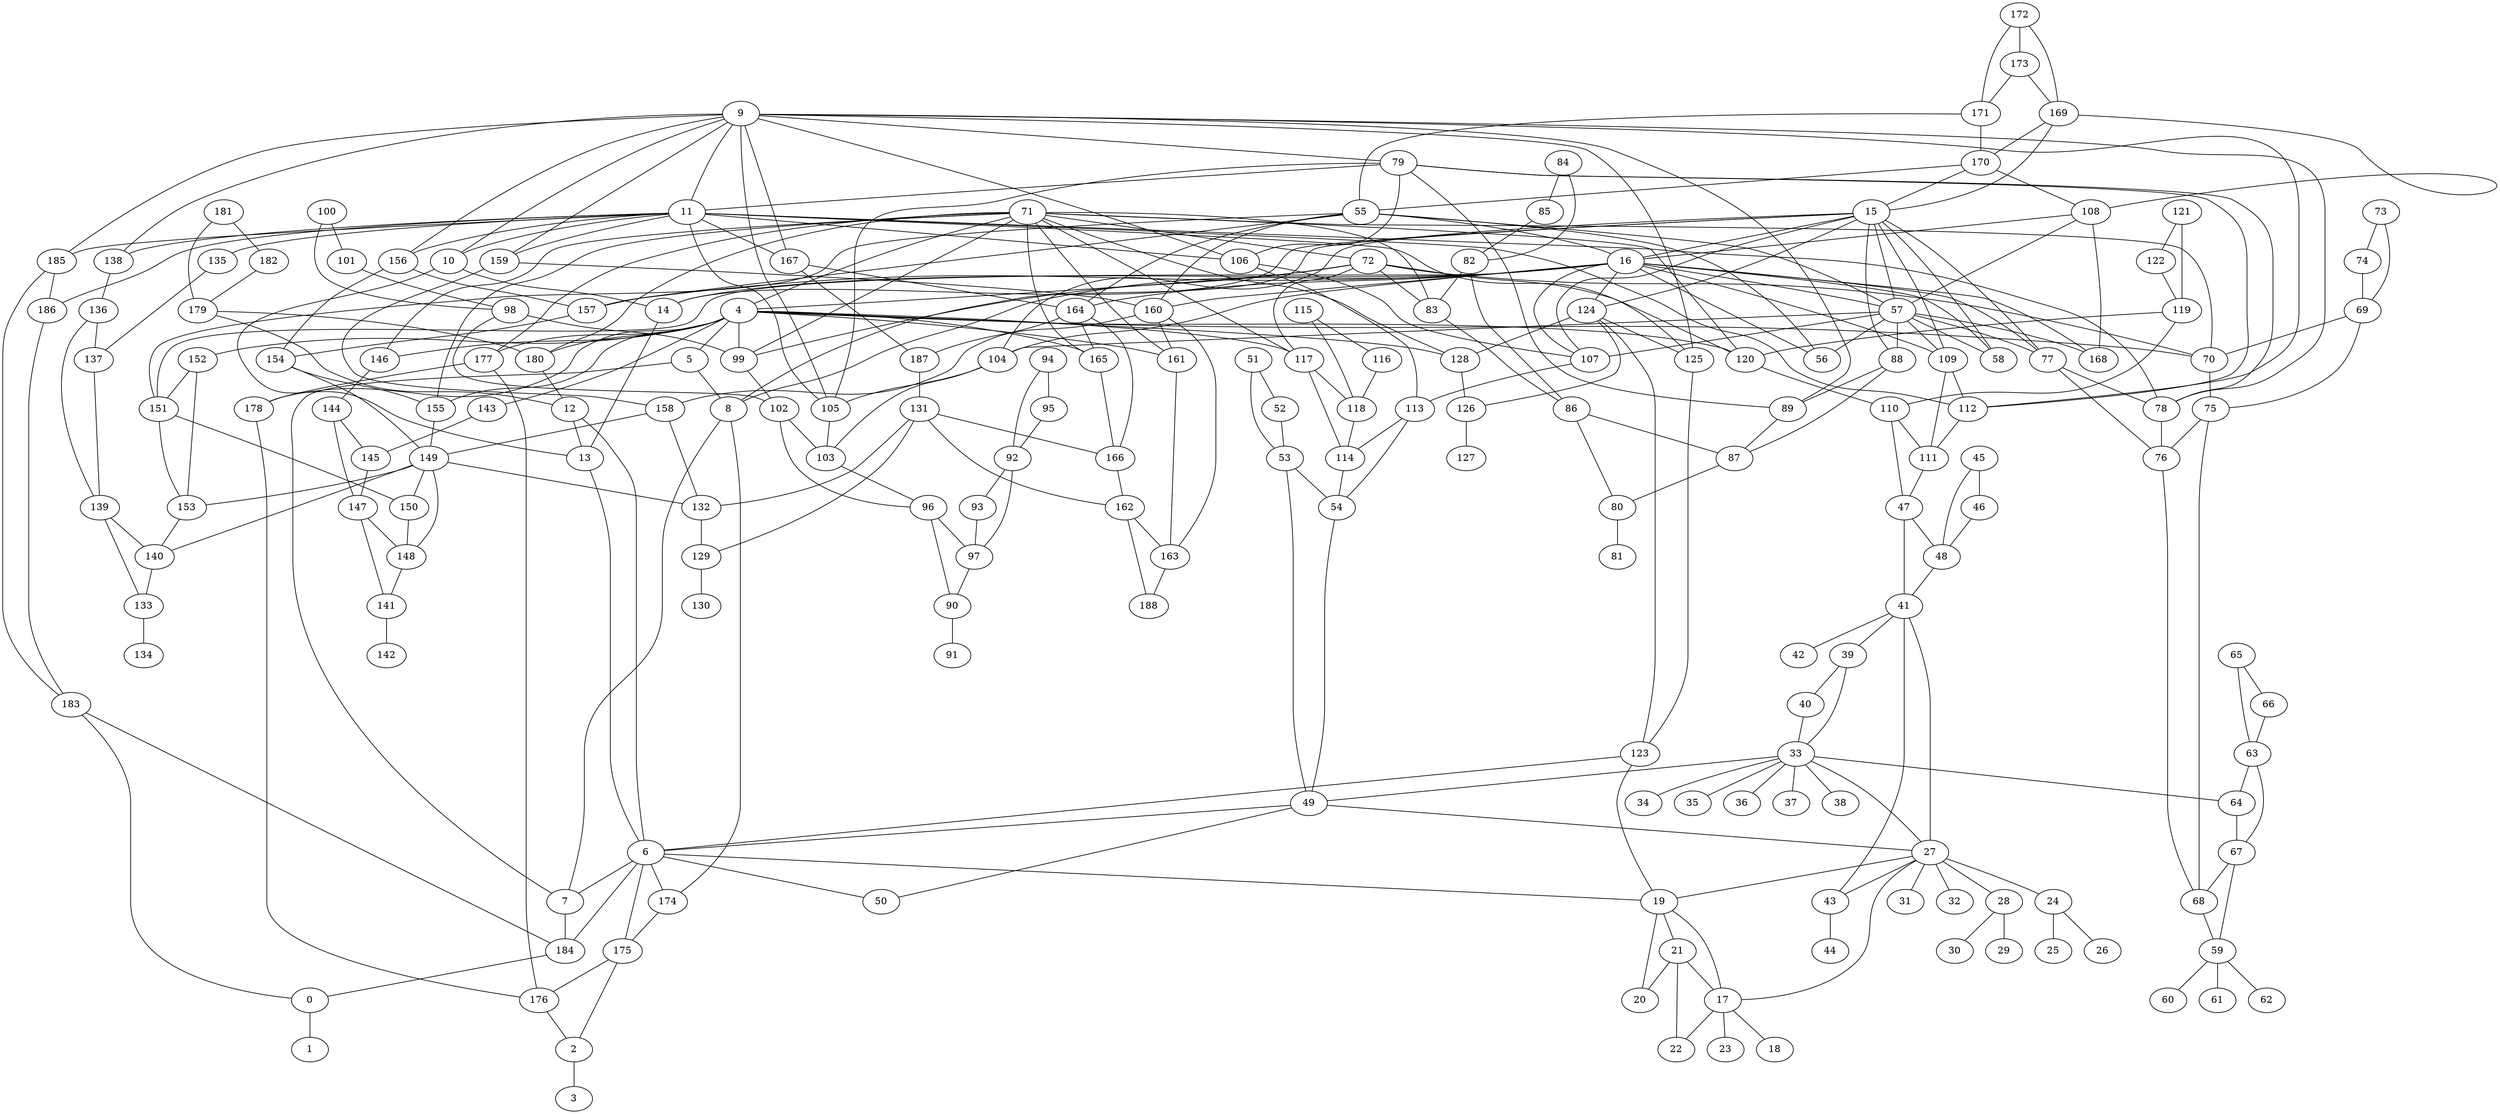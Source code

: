 graph G {
0;
1;
2;
3;
4;
5;
6;
7;
8;
9;
10;
11;
12;
13;
14;
15;
16;
17;
18;
19;
20;
21;
22;
23;
24;
25;
26;
27;
28;
29;
30;
31;
32;
33;
34;
35;
36;
37;
38;
39;
40;
41;
42;
43;
44;
45;
46;
47;
48;
49;
50;
51;
52;
53;
54;
55;
56;
57;
58;
59;
60;
61;
62;
63;
64;
65;
66;
67;
68;
69;
70;
71;
72;
73;
74;
75;
76;
77;
78;
79;
80;
81;
82;
83;
84;
85;
86;
87;
88;
89;
90;
91;
92;
93;
94;
95;
96;
97;
98;
99;
100;
101;
102;
103;
104;
105;
106;
107;
108;
109;
110;
111;
112;
113;
114;
115;
116;
117;
118;
119;
120;
121;
122;
123;
124;
125;
126;
127;
128;
129;
130;
131;
132;
133;
134;
135;
136;
137;
138;
139;
140;
141;
142;
143;
144;
145;
146;
147;
148;
149;
150;
151;
152;
153;
154;
155;
156;
157;
158;
159;
160;
161;
162;
163;
164;
165;
166;
167;
168;
169;
170;
171;
172;
173;
174;
175;
176;
177;
178;
179;
180;
181;
182;
183;
184;
185;
186;
187;
188;
0--1 ;
2--3 ;
4--5 ;
6--7 ;
5--7 ;
8--7 ;
9--10 ;
11--10 ;
12--13 ;
10--13 ;
14--13 ;
10--14 ;
15--14 ;
16--14 ;
17--18 ;
19--20 ;
21--20 ;
19--21 ;
21--22 ;
17--22 ;
17--23 ;
24--25 ;
24--26 ;
27--24 ;
28--29 ;
28--30 ;
27--28 ;
27--31 ;
27--32 ;
33--34 ;
33--35 ;
33--36 ;
33--37 ;
33--38 ;
39--40 ;
41--42 ;
43--44 ;
41--43 ;
27--43 ;
45--46 ;
47--48 ;
45--48 ;
46--48 ;
49--50 ;
6--50 ;
51--52 ;
51--53 ;
52--53 ;
33--49 ;
53--49 ;
54--49 ;
55--56 ;
16--56 ;
57--56 ;
15--58 ;
16--58 ;
57--58 ;
59--60 ;
59--61 ;
59--62 ;
63--64 ;
33--64 ;
65--66 ;
65--63 ;
66--63 ;
63--67 ;
64--67 ;
67--59 ;
68--59 ;
69--70 ;
71--70 ;
72--70 ;
4--70 ;
73--74 ;
73--69 ;
74--69 ;
69--75 ;
70--75 ;
67--68 ;
75--68 ;
76--68 ;
77--78 ;
9--78 ;
79--78 ;
11--78 ;
75--76 ;
77--76 ;
78--76 ;
15--77 ;
57--77 ;
16--77 ;
80--81 ;
82--83 ;
71--83 ;
72--83 ;
84--85 ;
84--82 ;
85--82 ;
82--86 ;
83--86 ;
86--80 ;
87--80 ;
88--89 ;
9--89 ;
79--89 ;
86--87 ;
88--87 ;
89--87 ;
15--88 ;
57--88 ;
90--91 ;
92--93 ;
94--95 ;
94--92 ;
95--92 ;
96--97 ;
92--97 ;
93--97 ;
96--90 ;
97--90 ;
98--99 ;
71--99 ;
72--99 ;
4--99 ;
100--101 ;
100--98 ;
101--98 ;
98--102 ;
99--102 ;
102--96 ;
103--96 ;
104--105 ;
9--105 ;
79--105 ;
11--105 ;
102--103 ;
104--103 ;
105--103 ;
15--104 ;
57--104 ;
16--104 ;
106--107 ;
15--107 ;
57--107 ;
16--107 ;
108--57 ;
15--57 ;
16--57 ;
55--57 ;
15--109 ;
57--109 ;
16--109 ;
110--111 ;
109--111 ;
112--111 ;
109--112 ;
9--112 ;
79--112 ;
11--112 ;
9--79 ;
9--106 ;
79--106 ;
11--106 ;
106--113 ;
107--113 ;
53--54 ;
113--54 ;
114--54 ;
115--116 ;
117--118 ;
115--118 ;
116--118 ;
113--114 ;
117--114 ;
118--114 ;
71--117 ;
72--117 ;
4--117 ;
71--72 ;
119--120 ;
71--120 ;
72--120 ;
4--120 ;
121--122 ;
121--119 ;
122--119 ;
119--110 ;
120--110 ;
110--47 ;
111--47 ;
47--41 ;
48--41 ;
41--39 ;
39--33 ;
40--33 ;
41--27 ;
33--27 ;
49--27 ;
21--17 ;
27--17 ;
19--17 ;
27--19 ;
123--19 ;
6--19 ;
124--125 ;
9--125 ;
11--125 ;
124--123 ;
125--123 ;
126--127 ;
124--128 ;
71--128 ;
4--128 ;
124--126 ;
128--126 ;
15--124 ;
16--124 ;
129--130 ;
131--129 ;
132--129 ;
133--134 ;
11--135 ;
136--137 ;
135--137 ;
9--138 ;
11--138 ;
138--136 ;
136--139 ;
137--139 ;
139--133 ;
140--133 ;
141--142 ;
4--143 ;
144--145 ;
143--145 ;
71--146 ;
4--146 ;
146--144 ;
144--147 ;
145--147 ;
147--141 ;
148--141 ;
147--148 ;
149--148 ;
150--148 ;
149--150 ;
151--150 ;
152--151 ;
55--151 ;
16--151 ;
4--152 ;
149--153 ;
152--153 ;
151--153 ;
139--140 ;
149--140 ;
153--140 ;
154--155 ;
71--155 ;
4--155 ;
156--157 ;
55--157 ;
16--157 ;
9--156 ;
11--156 ;
156--154 ;
157--154 ;
158--149 ;
154--149 ;
155--149 ;
131--132 ;
158--132 ;
149--132 ;
9--159 ;
11--159 ;
159--158 ;
160--158 ;
160--161 ;
71--161 ;
4--161 ;
162--163 ;
160--163 ;
161--163 ;
159--160 ;
55--160 ;
16--160 ;
164--165 ;
71--165 ;
4--165 ;
131--166 ;
164--166 ;
165--166 ;
167--164 ;
55--164 ;
16--164 ;
108--16 ;
15--16 ;
55--16 ;
108--168 ;
16--168 ;
57--168 ;
169--108 ;
170--108 ;
171--170 ;
169--170 ;
171--55 ;
170--55 ;
172--173 ;
172--171 ;
173--171 ;
172--169 ;
173--169 ;
169--15 ;
170--15 ;
5--8 ;
15--8 ;
16--8 ;
6--174 ;
8--174 ;
6--175 ;
174--175 ;
175--2 ;
176--2 ;
175--176 ;
177--176 ;
178--176 ;
177--178 ;
4--178 ;
72--4 ;
71--4 ;
71--177 ;
4--177 ;
179--180 ;
71--180 ;
4--180 ;
181--182 ;
181--179 ;
182--179 ;
179--12 ;
180--12 ;
49--6 ;
123--6 ;
12--6 ;
13--6 ;
183--184 ;
6--184 ;
7--184 ;
183--0 ;
184--0 ;
185--183 ;
186--183 ;
185--186 ;
11--186 ;
79--11 ;
9--11 ;
9--185 ;
11--185 ;
9--167 ;
11--167 ;
167--187 ;
164--187 ;
187--131 ;
131--162 ;
166--162 ;
162--188 ;
163--188 ;
}

